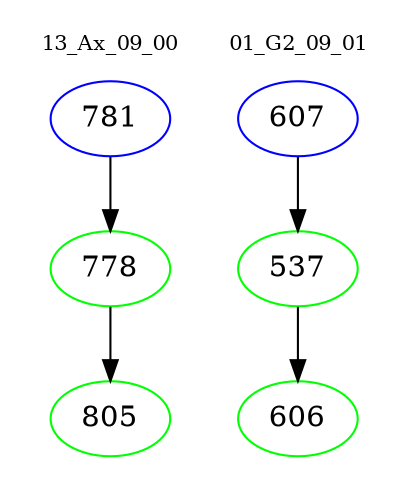 digraph{
subgraph cluster_0 {
color = white
label = "13_Ax_09_00";
fontsize=10;
T0_781 [label="781", color="blue"]
T0_781 -> T0_778 [color="black"]
T0_778 [label="778", color="green"]
T0_778 -> T0_805 [color="black"]
T0_805 [label="805", color="green"]
}
subgraph cluster_1 {
color = white
label = "01_G2_09_01";
fontsize=10;
T1_607 [label="607", color="blue"]
T1_607 -> T1_537 [color="black"]
T1_537 [label="537", color="green"]
T1_537 -> T1_606 [color="black"]
T1_606 [label="606", color="green"]
}
}
